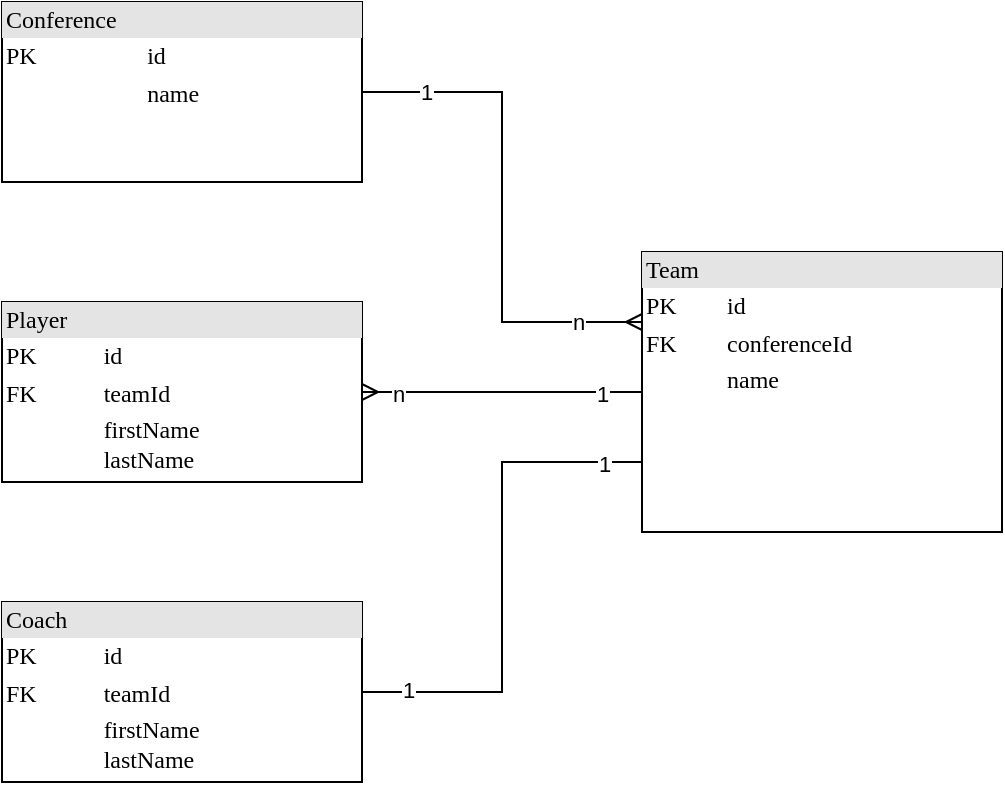 <mxfile version="17.1.3" type="github">
  <diagram name="Page-1" id="2ca16b54-16f6-2749-3443-fa8db7711227">
    <mxGraphModel dx="1232" dy="840" grid="1" gridSize="10" guides="1" tooltips="1" connect="1" arrows="1" fold="1" page="1" pageScale="1" pageWidth="300" pageHeight="300" background="none" math="0" shadow="0">
      <root>
        <mxCell id="0" />
        <mxCell id="1" parent="0" />
        <mxCell id="2ed32ef02a7f4228-1" value="&lt;div style=&quot;box-sizing: border-box ; width: 100% ; background: #e4e4e4 ; padding: 2px&quot;&gt;Player&lt;/div&gt;&lt;table style=&quot;width: 100% ; font-size: 1em&quot; cellpadding=&quot;2&quot; cellspacing=&quot;0&quot;&gt;&lt;tbody&gt;&lt;tr&gt;&lt;td&gt;PK&lt;/td&gt;&lt;td&gt;id&lt;/td&gt;&lt;/tr&gt;&lt;tr&gt;&lt;td&gt;FK&lt;/td&gt;&lt;td&gt;teamId&lt;/td&gt;&lt;/tr&gt;&lt;tr&gt;&lt;td&gt;&lt;/td&gt;&lt;td&gt;firstName&lt;br&gt;lastName&lt;br&gt;&lt;/td&gt;&lt;/tr&gt;&lt;/tbody&gt;&lt;/table&gt;" style="verticalAlign=top;align=left;overflow=fill;html=1;rounded=0;shadow=0;comic=0;labelBackgroundColor=none;strokeWidth=1;fontFamily=Verdana;fontSize=12" parent="1" vertex="1">
          <mxGeometry x="50" y="250" width="180" height="90" as="geometry" />
        </mxCell>
        <mxCell id="zx7Glu2ZpR7rX3Fr4Ldf-6" style="edgeStyle=orthogonalEdgeStyle;rounded=0;orthogonalLoop=1;jettySize=auto;html=1;exitX=0;exitY=0.5;exitDx=0;exitDy=0;endArrow=ERmany;endFill=0;" edge="1" parent="1" source="2ed32ef02a7f4228-2" target="2ed32ef02a7f4228-1">
          <mxGeometry relative="1" as="geometry" />
        </mxCell>
        <mxCell id="zx7Glu2ZpR7rX3Fr4Ldf-7" value="1" style="edgeLabel;html=1;align=center;verticalAlign=middle;resizable=0;points=[];" vertex="1" connectable="0" parent="zx7Glu2ZpR7rX3Fr4Ldf-6">
          <mxGeometry x="-0.714" y="1" relative="1" as="geometry">
            <mxPoint as="offset" />
          </mxGeometry>
        </mxCell>
        <mxCell id="zx7Glu2ZpR7rX3Fr4Ldf-8" value="n" style="edgeLabel;html=1;align=center;verticalAlign=middle;resizable=0;points=[];" vertex="1" connectable="0" parent="zx7Glu2ZpR7rX3Fr4Ldf-6">
          <mxGeometry x="0.743" y="1" relative="1" as="geometry">
            <mxPoint as="offset" />
          </mxGeometry>
        </mxCell>
        <mxCell id="zx7Glu2ZpR7rX3Fr4Ldf-9" style="edgeStyle=orthogonalEdgeStyle;rounded=0;orthogonalLoop=1;jettySize=auto;html=1;exitX=0;exitY=0.75;exitDx=0;exitDy=0;entryX=1;entryY=0.5;entryDx=0;entryDy=0;endArrow=none;endFill=0;" edge="1" parent="1" source="2ed32ef02a7f4228-2" target="zx7Glu2ZpR7rX3Fr4Ldf-1">
          <mxGeometry relative="1" as="geometry" />
        </mxCell>
        <mxCell id="zx7Glu2ZpR7rX3Fr4Ldf-10" value="1" style="edgeLabel;html=1;align=center;verticalAlign=middle;resizable=0;points=[];" vertex="1" connectable="0" parent="zx7Glu2ZpR7rX3Fr4Ldf-9">
          <mxGeometry x="0.82" y="-1" relative="1" as="geometry">
            <mxPoint as="offset" />
          </mxGeometry>
        </mxCell>
        <mxCell id="zx7Glu2ZpR7rX3Fr4Ldf-11" value="1" style="edgeLabel;html=1;align=center;verticalAlign=middle;resizable=0;points=[];" vertex="1" connectable="0" parent="zx7Glu2ZpR7rX3Fr4Ldf-9">
          <mxGeometry x="-0.851" y="1" relative="1" as="geometry">
            <mxPoint as="offset" />
          </mxGeometry>
        </mxCell>
        <mxCell id="2ed32ef02a7f4228-2" value="&lt;div style=&quot;box-sizing: border-box ; width: 100% ; background: #e4e4e4 ; padding: 2px&quot;&gt;Team&lt;/div&gt;&lt;table style=&quot;width: 100% ; font-size: 1em&quot; cellpadding=&quot;2&quot; cellspacing=&quot;0&quot;&gt;&lt;tbody&gt;&lt;tr&gt;&lt;td&gt;PK&lt;/td&gt;&lt;td&gt;id&lt;/td&gt;&lt;/tr&gt;&lt;tr&gt;&lt;td&gt;FK&lt;/td&gt;&lt;td&gt;conferenceId&lt;/td&gt;&lt;/tr&gt;&lt;tr&gt;&lt;td&gt;&lt;/td&gt;&lt;td&gt;name&lt;/td&gt;&lt;/tr&gt;&lt;tr&gt;&lt;td&gt;&lt;br&gt;&lt;/td&gt;&lt;td&gt;&lt;br&gt;&lt;/td&gt;&lt;/tr&gt;&lt;tr&gt;&lt;td&gt;&lt;br&gt;&lt;/td&gt;&lt;td&gt;&lt;br&gt;&lt;/td&gt;&lt;/tr&gt;&lt;tr&gt;&lt;td&gt;&lt;br&gt;&lt;/td&gt;&lt;td&gt;&lt;br&gt;&lt;/td&gt;&lt;/tr&gt;&lt;/tbody&gt;&lt;/table&gt;" style="verticalAlign=top;align=left;overflow=fill;html=1;rounded=0;shadow=0;comic=0;labelBackgroundColor=none;strokeWidth=1;fontFamily=Verdana;fontSize=12" parent="1" vertex="1">
          <mxGeometry x="370" y="225" width="180" height="140" as="geometry" />
        </mxCell>
        <mxCell id="zx7Glu2ZpR7rX3Fr4Ldf-3" style="edgeStyle=orthogonalEdgeStyle;rounded=0;orthogonalLoop=1;jettySize=auto;html=1;exitX=1;exitY=0.5;exitDx=0;exitDy=0;entryX=0;entryY=0.25;entryDx=0;entryDy=0;endArrow=ERmany;endFill=0;" edge="1" parent="1" source="2ed32ef02a7f4228-11" target="2ed32ef02a7f4228-2">
          <mxGeometry relative="1" as="geometry">
            <Array as="points">
              <mxPoint x="300" y="145" />
              <mxPoint x="300" y="260" />
            </Array>
          </mxGeometry>
        </mxCell>
        <mxCell id="zx7Glu2ZpR7rX3Fr4Ldf-4" value="1" style="edgeLabel;html=1;align=center;verticalAlign=middle;resizable=0;points=[];" vertex="1" connectable="0" parent="zx7Glu2ZpR7rX3Fr4Ldf-3">
          <mxGeometry x="-0.749" relative="1" as="geometry">
            <mxPoint as="offset" />
          </mxGeometry>
        </mxCell>
        <mxCell id="zx7Glu2ZpR7rX3Fr4Ldf-5" value="n" style="edgeLabel;html=1;align=center;verticalAlign=middle;resizable=0;points=[];" vertex="1" connectable="0" parent="zx7Glu2ZpR7rX3Fr4Ldf-3">
          <mxGeometry x="0.749" relative="1" as="geometry">
            <mxPoint as="offset" />
          </mxGeometry>
        </mxCell>
        <mxCell id="2ed32ef02a7f4228-11" value="&lt;div style=&quot;box-sizing: border-box ; width: 100% ; background: #e4e4e4 ; padding: 2px&quot;&gt;Conference&lt;/div&gt;&lt;table style=&quot;width: 100% ; font-size: 1em&quot; cellpadding=&quot;2&quot; cellspacing=&quot;0&quot;&gt;&lt;tbody&gt;&lt;tr&gt;&lt;td&gt;PK&lt;/td&gt;&lt;td&gt;id&lt;/td&gt;&lt;/tr&gt;&lt;tr&gt;&lt;td&gt;&lt;br&gt;&lt;/td&gt;&lt;td&gt;name&lt;/td&gt;&lt;/tr&gt;&lt;tr&gt;&lt;td&gt;&lt;/td&gt;&lt;td&gt;&lt;br&gt;&lt;/td&gt;&lt;/tr&gt;&lt;/tbody&gt;&lt;/table&gt;" style="verticalAlign=top;align=left;overflow=fill;html=1;rounded=0;shadow=0;comic=0;labelBackgroundColor=none;strokeWidth=1;fontFamily=Verdana;fontSize=12" parent="1" vertex="1">
          <mxGeometry x="50" y="100" width="180" height="90" as="geometry" />
        </mxCell>
        <mxCell id="zx7Glu2ZpR7rX3Fr4Ldf-1" value="&lt;div style=&quot;box-sizing: border-box ; width: 100% ; background: #e4e4e4 ; padding: 2px&quot;&gt;Coach&lt;/div&gt;&lt;table style=&quot;width: 100% ; font-size: 1em&quot; cellpadding=&quot;2&quot; cellspacing=&quot;0&quot;&gt;&lt;tbody&gt;&lt;tr&gt;&lt;td&gt;PK&lt;/td&gt;&lt;td&gt;id&lt;/td&gt;&lt;/tr&gt;&lt;tr&gt;&lt;td&gt;FK&lt;/td&gt;&lt;td&gt;teamId&lt;/td&gt;&lt;/tr&gt;&lt;tr&gt;&lt;td&gt;&lt;/td&gt;&lt;td&gt;firstName&lt;br&gt;lastName&lt;br&gt;&lt;/td&gt;&lt;/tr&gt;&lt;/tbody&gt;&lt;/table&gt;" style="verticalAlign=top;align=left;overflow=fill;html=1;rounded=0;shadow=0;comic=0;labelBackgroundColor=none;strokeWidth=1;fontFamily=Verdana;fontSize=12" vertex="1" parent="1">
          <mxGeometry x="50" y="400" width="180" height="90" as="geometry" />
        </mxCell>
      </root>
    </mxGraphModel>
  </diagram>
</mxfile>
